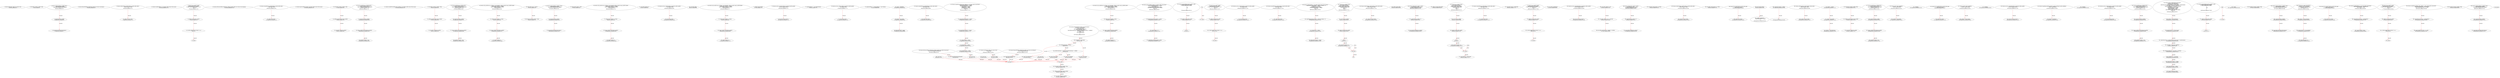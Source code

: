 digraph  {
13 [label="2_ function totalSupply() public view returns (uint);\n13-function_definition-3-3", method="totalSupply()", type_label=function_definition];
21 [label="3_ bool public payedOut_unchk9 = false;\n21-new_variable-4-4", method="", type_label=new_variable];
28 [label="4_ function withdrawLeftOver_unchk9() public {\n        require(payedOut_unchk9);\n        msg.sender.send(address(this).balance);\n    }\n28-function_definition-5-8", method="withdrawLeftOver_unchk9()", type_label=function_definition];
32 [label="5_ require(payedOut_unchk9);\n32-expression_statement-6-6", method="withdrawLeftOver_unchk9()", type_label=expression_statement];
37 [label="6_ msg.sender.send(address(this).balance);\n37-expression_statement-7-7", method="withdrawLeftOver_unchk9()", type_label=expression_statement];
50 [label="8_ function balanceOf(address tokenOwner) public view returns (uint balance);\n50-function_definition-9-9", method="balanceOf(address tokenOwner)", type_label=function_definition];
63 [label="9_ function callnotchecked_unchk25(address payable callee) public {\n    callee.call.value(1 ether);\n  }\n63-function_definition-10-12", method="callnotchecked_unchk25(address payable callee)", type_label=function_definition];
71 [label="10_ callee.call.value(1 ether);\n71-expression_statement-11-11", method="callnotchecked_unchk25(address payable callee)", type_label=expression_statement];
81 [label="12_ function transfer(address to, uint tokens) public returns (bool success);\n81-function_definition-13-13", method="transfer(address to,uint tokens)", type_label=function_definition];
97 [label="13_ function bug_unchk19() public{\naddress payable addr_unchk19;\nif (!addr_unchk19.send (10 ether) || 1==1)\n	{revert();}\n}\n97-function_definition-14-18", method="bug_unchk19()", type_label=function_definition];
101 [label="14_ address payable addr_unchk19;\n101-new_variable-15-15", method="bug_unchk19()", type_label=new_variable];
106 [label="15_ if_!addr_unchk19.send (10 ether) || 1==1\n106-if-16-17", method="bug_unchk19()", type_label=if];
1972 [label="15_ end_if", method="bug_unchk19()", type_label=end_if];
122 [label="18_ function allowance(address tokenOwner, address spender) public view returns (uint remaining);\n122-function_definition-19-19", method="allowance(address tokenOwner,address spender)", type_label=function_definition];
139 [label="19_ function unhandledsend_unchk26(address payable callee) public {\n    callee.send(5 ether);\n  }\n139-function_definition-20-22", method="unhandledsend_unchk26(address payable callee)", type_label=function_definition];
147 [label="20_ callee.send(5 ether);\n147-expression_statement-21-21", method="unhandledsend_unchk26(address payable callee)", type_label=expression_statement];
155 [label="22_ function approve(address spender, uint tokens) public returns (bool success);\n155-function_definition-23-23", method="approve(address spender,uint tokens)", type_label=function_definition];
171 [label="23_ bool public payedOut_unchk20 = false;\n171-new_variable-24-24", method="", type_label=new_variable];
178 [label="24_ address payable public winner_unchk20;\n178-new_variable-25-25", method="", type_label=new_variable];
183 [label="25_ uint public winAmount_unchk20;\n183-new_variable-26-26", method="", type_label=new_variable];
188 [label="26_ function sendToWinner_unchk20() public {\n        require(!payedOut_unchk20);\n        winner_unchk20.send(winAmount_unchk20);\n        payedOut_unchk20 = true;\n    }\n188-function_definition-27-31", method="sendToWinner_unchk20()", type_label=function_definition];
192 [label="27_ require(!payedOut_unchk20);\n192-expression_statement-28-28", method="sendToWinner_unchk20()", type_label=expression_statement];
198 [label="28_ winner_unchk20.send(winAmount_unchk20);\n198-expression_statement-29-29", method="sendToWinner_unchk20()", type_label=expression_statement];
205 [label="29_ payedOut_unchk20 = true;\n205-expression_statement-30-30", method="sendToWinner_unchk20()", type_label=expression_statement];
210 [label="31_ function transferFrom(address from, address to, uint tokens) public returns (bool success);\n210-function_definition-32-32", method="transferFrom(address from,address to,uint tokens)", type_label=function_definition];
230 [label="32_ bool public payedOut_unchk32 = false;\n230-new_variable-33-33", method="", type_label=new_variable];
237 [label="33_ address payable public winner_unchk32;\n237-new_variable-34-34", method="", type_label=new_variable];
242 [label="34_ uint public winAmount_unchk32;\n242-new_variable-35-35", method="", type_label=new_variable];
247 [label="35_ function sendToWinner_unchk32() public {\n        require(!payedOut_unchk32);\n        winner_unchk32.send(winAmount_unchk32);\n        payedOut_unchk32 = true;\n    }\n247-function_definition-36-40", method="sendToWinner_unchk32()", type_label=function_definition];
251 [label="36_ require(!payedOut_unchk32);\n251-expression_statement-37-37", method="sendToWinner_unchk32()", type_label=expression_statement];
257 [label="37_ winner_unchk32.send(winAmount_unchk32);\n257-expression_statement-38-38", method="sendToWinner_unchk32()", type_label=expression_statement];
264 [label="38_ payedOut_unchk32 = true;\n264-expression_statement-39-39", method="sendToWinner_unchk32()", type_label=expression_statement];
303 [label="44_ function cash_unchk34(uint roundIndex, uint subpotIndex, address payable winner_unchk34) public{\n        uint64 subpot_unchk34 = 10 ether;\n        winner_unchk34.send(subpot_unchk34);   \n        subpot_unchk34= 0;\n}\n303-function_definition-45-49", method="cash_unchk34(uint roundIndex,uint subpotIndex,address payable winner_unchk34)", type_label=function_definition];
319 [label="45_ uint64 subpot_unchk34 = 10 ether;\n319-new_variable-46-46", method="cash_unchk34(uint roundIndex,uint subpotIndex,address payable winner_unchk34)", type_label=new_variable];
326 [label="46_ winner_unchk34.send(subpot_unchk34);\n326-expression_statement-47-47", method="cash_unchk34(uint roundIndex,uint subpotIndex,address payable winner_unchk34)", type_label=expression_statement];
333 [label="47_ subpot_unchk34= 0;\n333-expression_statement-48-48", method="cash_unchk34(uint roundIndex,uint subpotIndex,address payable winner_unchk34)", type_label=expression_statement];
337 [label="49_ string public name = \"Acunar\";\n337-new_variable-50-50", method="", type_label=new_variable];
344 [label="50_ bool public payedOut_unchk21 = false;\n344-new_variable-51-51", method="", type_label=new_variable];
351 [label="51_ function withdrawLeftOver_unchk21() public {\n        require(payedOut_unchk21);\n        msg.sender.send(address(this).balance);\n    }\n351-function_definition-52-55", method="withdrawLeftOver_unchk21()", type_label=function_definition];
355 [label="52_ require(payedOut_unchk21);\n355-expression_statement-53-53", method="withdrawLeftOver_unchk21()", type_label=expression_statement];
360 [label="53_ msg.sender.send(address(this).balance);\n360-expression_statement-54-54", method="withdrawLeftOver_unchk21()", type_label=expression_statement];
373 [label="55_ string public symbol = \"ACN\";\n373-new_variable-56-56", method="", type_label=new_variable];
380 [label="56_ function cash_unchk10(uint roundIndex, uint subpotIndex,address payable winner_unchk10) public{\n        uint64 subpot_unchk10 = 10 ether;\n        winner_unchk10.send(subpot_unchk10);   \n        subpot_unchk10= 0;\n}\n380-function_definition-57-61", method="cash_unchk10(uint roundIndex,uint subpotIndex,address payable winner_unchk10)", type_label=function_definition];
396 [label="57_ uint64 subpot_unchk10 = 10 ether;\n396-new_variable-58-58", method="cash_unchk10(uint roundIndex,uint subpotIndex,address payable winner_unchk10)", type_label=new_variable];
403 [label="58_ winner_unchk10.send(subpot_unchk10);\n403-expression_statement-59-59", method="cash_unchk10(uint roundIndex,uint subpotIndex,address payable winner_unchk10)", type_label=expression_statement];
410 [label="59_ subpot_unchk10= 0;\n410-expression_statement-60-60", method="cash_unchk10(uint roundIndex,uint subpotIndex,address payable winner_unchk10)", type_label=expression_statement];
414 [label="61_ uint public decimals = 0;\n414-new_variable-62-62", method="", type_label=new_variable];
420 [label="62_ function my_func_unchk47(address payable dst) public payable{\n        dst.send(msg.value);\n    }\n420-function_definition-63-65", method="my_func_unchk47(address payable dst)", type_label=function_definition];
429 [label="63_ dst.send(msg.value);\n429-expression_statement-64-64", method="my_func_unchk47(address payable dst)", type_label=expression_statement];
438 [label="65_ uint public supply;\n438-new_variable-66-66", method="", type_label=new_variable];
443 [label="66_ function cash_unchk22(uint roundIndex, uint subpotIndex, address payable winner_unchk22)public{\n        uint64 subpot_unchk22 = 10 ether;\n        winner_unchk22.send(subpot_unchk22);   \n        subpot_unchk22= 0;\n}\n443-function_definition-67-71", method="cash_unchk22(uint roundIndex,uint subpotIndex,address payable winner_unchk22)", type_label=function_definition];
459 [label="67_ uint64 subpot_unchk22 = 10 ether;\n459-new_variable-68-68", method="cash_unchk22(uint roundIndex,uint subpotIndex,address payable winner_unchk22)", type_label=new_variable];
466 [label="68_ winner_unchk22.send(subpot_unchk22);\n466-expression_statement-69-69", method="cash_unchk22(uint roundIndex,uint subpotIndex,address payable winner_unchk22)", type_label=expression_statement];
473 [label="69_ subpot_unchk22= 0;\n473-expression_statement-70-70", method="cash_unchk22(uint roundIndex,uint subpotIndex,address payable winner_unchk22)", type_label=expression_statement];
477 [label="71_ address public founder;\n477-new_variable-72-72", method="", type_label=new_variable];
482 [label="72_ function my_func_uncheck12(address payable dst) public payable{\n        dst.call.value(msg.value)(\"\");\n    }\n482-function_definition-73-75", method="my_func_uncheck12(address payable dst)", type_label=function_definition];
491 [label="73_ dst.call.value(msg.value)(\"\");\n491-expression_statement-74-74", method="my_func_uncheck12(address payable dst)", type_label=expression_statement];
506 [label="75_ mapping(address => uint) public balances;\n506-new_variable-76-76", method="", type_label=new_variable];
513 [label="76_ function my_func_unchk11(address payable dst) public payable{\n        dst.send(msg.value);\n    }\n513-function_definition-77-79", method="my_func_unchk11(address payable dst)", type_label=function_definition];
522 [label="77_ dst.send(msg.value);\n522-expression_statement-78-78", method="my_func_unchk11(address payable dst)", type_label=expression_statement];
531 [label="79_ mapping(address => mapping(address => uint)) allowed;\n531-new_variable-80-80", method="", type_label=new_variable];
569 [label="83_ supply = 200000000;\n569-expression_statement-84-84", method="", type_label=expression_statement];
573 [label="84_ founder = msg.sender;\n573-expression_statement-85-85", method="", type_label=expression_statement];
579 [label="85_ balances[founder] = supply;\n579-expression_statement-86-86", method="", type_label=expression_statement];
585 [label="87_ function unhandledsend_unchk38(address payable callee) public {\n    callee.send(5 ether);\n  }\n585-function_definition-88-90", method="unhandledsend_unchk38(address payable callee)", type_label=function_definition];
593 [label="88_ callee.send(5 ether);\n593-expression_statement-89-89", method="unhandledsend_unchk38(address payable callee)", type_label=expression_statement];
601 [label="90_ function allowance(address tokenOwner, address spender) view public returns(uint){\n        return allowed[tokenOwner][spender];\n    }\n601-function_definition-91-93", method="allowance(address tokenOwner,address spender)", type_label=function_definition];
618 [label="91_ return allowed[tokenOwner][spender];\n618-return-92-92", method="allowance(address tokenOwner,address spender)", type_label=return];
624 [label="93_ function cash_unchk46(uint roundIndex, uint subpotIndex, address payable winner_unchk46) public{\n        uint64 subpot_unchk46 = 3 ether;\n        winner_unchk46.send(subpot_unchk46);   \n        subpot_unchk46= 0;\n}\n624-function_definition-94-98", method="cash_unchk46(uint roundIndex,uint subpotIndex,address payable winner_unchk46)", type_label=function_definition];
640 [label="94_ uint64 subpot_unchk46 = 3 ether;\n640-new_variable-95-95", method="cash_unchk46(uint roundIndex,uint subpotIndex,address payable winner_unchk46)", type_label=new_variable];
647 [label="95_ winner_unchk46.send(subpot_unchk46);\n647-expression_statement-96-96", method="cash_unchk46(uint roundIndex,uint subpotIndex,address payable winner_unchk46)", type_label=expression_statement];
654 [label="96_ subpot_unchk46= 0;\n654-expression_statement-97-97", method="cash_unchk46(uint roundIndex,uint subpotIndex,address payable winner_unchk46)", type_label=expression_statement];
658 [label="98_ function approve(address spender, uint tokens) public returns(bool){\n        require(balances[msg.sender] >= tokens);\n        require(tokens > 0);\n        allowed[msg.sender][spender] = tokens;\n        emit Approval(msg.sender, spender, tokens);\n        return true;\n    }\n658-function_definition-99-105", method="approve(address spender,uint tokens)", type_label=function_definition];
674 [label="99_ require(balances[msg.sender] >= tokens);\n674-expression_statement-100-100", method="approve(address spender,uint tokens)", type_label=expression_statement];
685 [label="100_ require(tokens > 0);\n685-expression_statement-101-101", method="approve(address spender,uint tokens)", type_label=expression_statement];
692 [label="101_ allowed[msg.sender][spender] = tokens;\n692-expression_statement-102-102", method="approve(address spender,uint tokens)", type_label=expression_statement];
712 [label="103_ return true;\n712-return-104-104", method="approve(address spender,uint tokens)", type_label=return];
715 [label="105_ function UncheckedExternalCall_unchk4 () public\n{  address payable addr_unchk4;\n   if (! addr_unchk4.send (42 ether))  \n      { \n      }\n	else\n      { \n      }\n}\n715-function_definition-106-114", method="UncheckedExternalCall_unchk4()", type_label=function_definition];
719 [label="106_ address payable addr_unchk4;\n719-new_variable-107-107", method="UncheckedExternalCall_unchk4()", type_label=new_variable];
724 [label="107_ if\n724-if-108-113", method="UncheckedExternalCall_unchk4()", type_label=if];
2590 [label="107_ end_if", method="UncheckedExternalCall_unchk4()", type_label=end_if];
735 [label="114_ function transferFrom(address from, address to, uint tokens) public returns(bool){\n        require(allowed[from][to] >= tokens);\n        require(balances[from] >= tokens);\n        balances[from] -= tokens;\n        balances[to] += tokens;\n        allowed[from][to] -= tokens;\n        return true;\n    }\n735-function_definition-115-122", method="transferFrom(address from,address to,uint tokens)", type_label=function_definition];
755 [label="115_ require(allowed[from][to] >= tokens);\n755-expression_statement-116-116", method="transferFrom(address from,address to,uint tokens)", type_label=expression_statement];
766 [label="116_ require(balances[from] >= tokens);\n766-expression_statement-117-117", method="transferFrom(address from,address to,uint tokens)", type_label=expression_statement];
775 [label="117_ balances[from] -= tokens;\n775-expression_statement-118-118", method="transferFrom(address from,address to,uint tokens)", type_label=expression_statement];
781 [label="118_ balances[to] += tokens;\n781-expression_statement-119-119", method="transferFrom(address from,address to,uint tokens)", type_label=expression_statement];
787 [label="119_ allowed[from][to] -= tokens;\n787-expression_statement-120-120", method="transferFrom(address from,address to,uint tokens)", type_label=expression_statement];
795 [label="120_ return true;\n795-return-121-121", method="transferFrom(address from,address to,uint tokens)", type_label=return];
798 [label="122_ function bug_unchk7() public{\naddress payable addr_unchk7;\nif (!addr_unchk7.send (10 ether) || 1==1)\n	{revert();}\n}\n798-function_definition-123-127", method="bug_unchk7()", type_label=function_definition];
802 [label="123_ address payable addr_unchk7;\n802-new_variable-124-124", method="bug_unchk7()", type_label=new_variable];
807 [label="124_ if_!addr_unchk7.send (10 ether) || 1==1\n807-if-125-126", method="bug_unchk7()", type_label=if];
2673 [label="124_ end_if", method="bug_unchk7()", type_label=end_if];
823 [label="127_ function totalSupply() public view returns (uint){\n        return supply;\n    }\n823-function_definition-128-130", method="totalSupply()", type_label=function_definition];
832 [label="128_ return supply;\n832-return-129-129", method="totalSupply()", type_label=return];
834 [label="130_ function my_func_unchk23(address payable dst) public payable{\n        dst.send(msg.value);\n    }\n834-function_definition-131-133", method="my_func_unchk23(address payable dst)", type_label=function_definition];
843 [label="131_ dst.send(msg.value);\n843-expression_statement-132-132", method="my_func_unchk23(address payable dst)", type_label=expression_statement];
852 [label="133_ function balanceOf(address tokenOwner) public view returns (uint balance){\n         return balances[tokenOwner];\n     }\n852-function_definition-134-136", method="balanceOf(address tokenOwner)", type_label=function_definition];
866 [label="134_ return balances[tokenOwner];\n866-return-135-135", method="balanceOf(address tokenOwner)", type_label=return];
870 [label="136_ function unhandledsend_unchk14(address payable callee) public {\n    callee.send(5 ether);\n  }\n870-function_definition-137-139", method="unhandledsend_unchk14(address payable callee)", type_label=function_definition];
878 [label="137_ callee.send(5 ether);\n878-expression_statement-138-138", method="unhandledsend_unchk14(address payable callee)", type_label=expression_statement];
886 [label="139_ function transfer(address to, uint tokens) public returns (bool success){\n         require(balances[msg.sender] >= tokens && tokens > 0);\n         balances[to] += tokens;\n         balances[msg.sender] -= tokens;\n         emit Transfer(msg.sender, to, tokens);\n         return true;\n     }\n886-function_definition-140-146", method="transfer(address to,uint tokens)", type_label=function_definition];
903 [label="140_ require(balances[msg.sender] >= tokens && tokens > 0);\n903-expression_statement-141-141", method="transfer(address to,uint tokens)", type_label=expression_statement];
918 [label="141_ balances[to] += tokens;\n918-expression_statement-142-142", method="transfer(address to,uint tokens)", type_label=expression_statement];
924 [label="142_ balances[msg.sender] -= tokens;\n924-expression_statement-143-143", method="transfer(address to,uint tokens)", type_label=expression_statement];
942 [label="144_ return true;\n942-return-145-145", method="transfer(address to,uint tokens)", type_label=return];
945 [label="146_ function bug_unchk30() public{\nuint receivers_unchk30;\naddress payable addr_unchk30;\nif (!addr_unchk30.send(42 ether))\n	{receivers_unchk30 +=1;}\nelse\n	{revert();}\n}\n945-function_definition-147-154", method="bug_unchk30()", type_label=function_definition];
949 [label="147_ uint receivers_unchk30;\n949-new_variable-148-148", method="bug_unchk30()", type_label=new_variable];
954 [label="148_ address payable addr_unchk30;\n954-new_variable-149-149", method="bug_unchk30()", type_label=new_variable];
959 [label="149_ if\n959-if-150-153", method="bug_unchk30()", type_label=if];
2825 [label="149_ end_if", method="bug_unchk30()", type_label=end_if];
969 [label="150_ receivers_unchk30 +=1;\n969-expression_statement-151-151", method="bug_unchk30()", type_label=expression_statement];
982 [label="156_ function callnotchecked_unchk1(address payable callee) public {\n    callee.call.value(2 ether);\n  }\n982-function_definition-157-159", method="callnotchecked_unchk1(address payable callee)", type_label=function_definition];
990 [label="157_ callee.call.value(2 ether);\n990-expression_statement-158-158", method="callnotchecked_unchk1(address payable callee)", type_label=expression_statement];
1000 [label="159_ address public admin;\n1000-new_variable-160-160", method="", type_label=new_variable];
1005 [label="160_ function withdrawBal_unchk41 () public{\n	uint64 Balances_unchk41 = 0;\n	msg.sender.send(Balances_unchk41);}\n1005-function_definition-161-163", method="withdrawBal_unchk41()", type_label=function_definition];
1009 [label="161_ uint64 Balances_unchk41 = 0;\n1009-new_variable-162-162", method="withdrawBal_unchk41()", type_label=new_variable];
1015 [label="162_ msg.sender.send(Balances_unchk41);\n1015-expression_statement-163-163", method="withdrawBal_unchk41()", type_label=expression_statement];
1024 [label="163_ address payable public deposit;\n1024-new_variable-164-164", method="", type_label=new_variable];
1029 [label="164_ function bug_unchk42() public{\nuint receivers_unchk42;\naddress payable addr_unchk42;\nif (!addr_unchk42.send(42 ether))\n	{receivers_unchk42 +=1;}\nelse\n	{revert();}\n}\n1029-function_definition-165-172", method="bug_unchk42()", type_label=function_definition];
1033 [label="165_ uint receivers_unchk42;\n1033-new_variable-166-166", method="bug_unchk42()", type_label=new_variable];
1038 [label="166_ address payable addr_unchk42;\n1038-new_variable-167-167", method="bug_unchk42()", type_label=new_variable];
1043 [label="167_ if\n1043-if-168-171", method="bug_unchk42()", type_label=if];
2909 [label="167_ end_if", method="bug_unchk42()", type_label=end_if];
1053 [label="168_ receivers_unchk42 +=1;\n1053-expression_statement-169-169", method="bug_unchk42()", type_label=expression_statement];
1060 [label="172_ uint tokenPrice = 0.0001 ether;\n1060-new_variable-173-173", method="", type_label=new_variable];
1066 [label="173_ function unhandledsend_unchk2(address payable callee) public {\n    callee.send(5 ether);\n  }\n1066-function_definition-174-176", method="unhandledsend_unchk2(address payable callee)", type_label=function_definition];
1074 [label="174_ callee.send(5 ether);\n1074-expression_statement-175-175", method="unhandledsend_unchk2(address payable callee)", type_label=expression_statement];
1082 [label="176_ uint public hardCap =21000 ether;\n1082-new_variable-177-177", method="", type_label=new_variable];
1089 [label="177_ function bug_unchk43() public{\naddress payable addr_unchk43;\nif (!addr_unchk43.send (10 ether) || 1==1)\n	{revert();}\n}\n1089-function_definition-178-182", method="bug_unchk43()", type_label=function_definition];
1093 [label="178_ address payable addr_unchk43;\n1093-new_variable-179-179", method="bug_unchk43()", type_label=new_variable];
1098 [label="179_ if_!addr_unchk43.send (10 ether) || 1==1\n1098-if-180-181", method="bug_unchk43()", type_label=if];
2964 [label="179_ end_if", method="bug_unchk43()", type_label=end_if];
1114 [label="182_ uint public raisedAmount;\n1114-new_variable-183-183", method="", type_label=new_variable];
1119 [label="183_ function my_func_uncheck48(address payable dst) public payable{\n        dst.call.value(msg.value)(\"\");\n    }\n1119-function_definition-184-186", method="my_func_uncheck48(address payable dst)", type_label=function_definition];
1128 [label="184_ dst.call.value(msg.value)(\"\");\n1128-expression_statement-185-185", method="my_func_uncheck48(address payable dst)", type_label=expression_statement];
1143 [label="186_ uint public saleStart = now;\n1143-new_variable-187-187", method="", type_label=new_variable];
1149 [label="187_ uint public saleEnd = now + 14515200;\n1149-new_variable-188-188", method="", type_label=new_variable];
1157 [label="188_ uint public coinTradeStart = saleEnd + 15120000;\n1157-new_variable-189-189", method="", type_label=new_variable];
1165 [label="189_ function withdrawBal_unchk17 () public{\n	uint64 Balances_unchk17 = 0;\n	msg.sender.send(Balances_unchk17);}\n1165-function_definition-190-192", method="withdrawBal_unchk17()", type_label=function_definition];
1169 [label="190_ uint64 Balances_unchk17 = 0;\n1169-new_variable-191-191", method="withdrawBal_unchk17()", type_label=new_variable];
1175 [label="191_ msg.sender.send(Balances_unchk17);\n1175-expression_statement-192-192", method="withdrawBal_unchk17()", type_label=expression_statement];
1184 [label="192_ uint public maxInvestment = 30 ether;\n1184-new_variable-193-193", method="", type_label=new_variable];
1191 [label="193_ function callnotchecked_unchk37(address payable callee) public {\n    callee.call.value(1 ether);\n  }\n1191-function_definition-194-196", method="callnotchecked_unchk37(address payable callee)", type_label=function_definition];
1199 [label="194_ callee.call.value(1 ether);\n1199-expression_statement-195-195", method="callnotchecked_unchk37(address payable callee)", type_label=expression_statement];
1209 [label="196_ uint public minInvestment = 0.1 ether;\n1209-new_variable-197-197", method="", type_label=new_variable];
1222 [label="198_ function bug_unchk3(address payable addr) public\n      {addr.send (42 ether); }\n1222-function_definition-199-200", method="bug_unchk3(address payable addr)", type_label=function_definition];
1230 [label="199_ addr.send (42 ether);\n1230-expression_statement-200-200", method="bug_unchk3(address payable addr)", type_label=expression_statement];
1238 [label="200_ State public ieoState;\n1238-new_variable-201-201", method="", type_label=new_variable];
1244 [label="201_ modifier onlyAdmin(){\n        require(msg.sender == admin);\n        _;\n    }\n1244-expression_statement-202-205", method="", type_label=expression_statement];
1247 [label="202_ require(msg.sender == admin);\n1247-expression_statement-203-203", method="", type_label=expression_statement];
1256 [label="203_ _;\n1256-expression_statement-204-204", method="", type_label=expression_statement];
1258 [label="205_ function callnotchecked_unchk13(address callee) public {\n    callee.call.value(1 ether);\n  }\n1258-function_definition-206-208", method="callnotchecked_unchk13(address callee)", type_label=function_definition];
1266 [label="206_ callee.call.value(1 ether);\n1266-expression_statement-207-207", method="callnotchecked_unchk13(address callee)", type_label=expression_statement];
1296 [label="210_ deposit = _deposit;\n1296-expression_statement-211-211", method="", type_label=expression_statement];
1300 [label="211_ admin = msg.sender;\n1300-expression_statement-212-212", method="", type_label=expression_statement];
1306 [label="212_ ieoState = State.beforeStart;\n1306-expression_statement-213-213", method="", type_label=expression_statement];
1312 [label="214_ bool public payedOut_unchk8 = false;\n1312-new_variable-215-215", method="", type_label=new_variable];
1319 [label="215_ address payable public winner_unchk8;\n1319-new_variable-216-216", method="", type_label=new_variable];
1324 [label="216_ uint public winAmount_unchk8;\n1324-new_variable-217-217", method="", type_label=new_variable];
1329 [label="217_ function sendToWinner_unchk8() public {\n        require(!payedOut_unchk8);\n        winner_unchk8.send(winAmount_unchk8);\n        payedOut_unchk8 = true;\n    }\n1329-function_definition-218-222", method="sendToWinner_unchk8()", type_label=function_definition];
1333 [label="218_ require(!payedOut_unchk8);\n1333-expression_statement-219-219", method="sendToWinner_unchk8()", type_label=expression_statement];
1339 [label="219_ winner_unchk8.send(winAmount_unchk8);\n1339-expression_statement-220-220", method="sendToWinner_unchk8()", type_label=expression_statement];
1346 [label="220_ payedOut_unchk8 = true;\n1346-expression_statement-221-221", method="sendToWinner_unchk8()", type_label=expression_statement];
1351 [label="222_ function halt() public onlyAdmin{\n        ieoState = State.halted;\n    }\n1351-function_definition-223-225", method="halt()", type_label=function_definition];
1354 [label="222_ onlyAdmin\n1354-expression_statement-223-223", method="halt()", type_label=expression_statement];
1357 [label="223_ ieoState = State.halted;\n1357-expression_statement-224-224", method="halt()", type_label=expression_statement];
1363 [label="225_ function bug_unchk39(address payable addr) public\n      {addr.send (4 ether); }\n1363-function_definition-226-227", method="bug_unchk39(address payable addr)", type_label=function_definition];
1371 [label="226_ addr.send (4 ether);\n1371-expression_statement-227-227", method="bug_unchk39(address payable addr)", type_label=expression_statement];
1379 [label="227_ function unhalt() public onlyAdmin{\n        ieoState = State.running;\n    }\n1379-function_definition-228-230", method="unhalt()", type_label=function_definition];
1382 [label="227_ onlyAdmin\n1382-expression_statement-228-228", method="unhalt()", type_label=expression_statement];
1385 [label="228_ ieoState = State.running;\n1385-expression_statement-229-229", method="unhalt()", type_label=expression_statement];
1391 [label="230_ function my_func_uncheck36(address payable dst) public payable{\n        dst.call.value(msg.value)(\"\");\n    }\n1391-function_definition-231-233", method="my_func_uncheck36(address payable dst)", type_label=function_definition];
1400 [label="231_ dst.call.value(msg.value)(\"\");\n1400-expression_statement-232-232", method="my_func_uncheck36(address payable dst)", type_label=expression_statement];
1415 [label="233_ function changeDepositAddress(address payable newDeposit) public onlyAdmin{\n        deposit = newDeposit;\n    }\n1415-function_definition-234-236", method="changeDepositAddress(address payable newDeposit)", type_label=function_definition];
1422 [label="233_ onlyAdmin\n1422-expression_statement-234-234", method="changeDepositAddress(address payable newDeposit)", type_label=expression_statement];
1425 [label="234_ deposit = newDeposit;\n1425-expression_statement-235-235", method="changeDepositAddress(address payable newDeposit)", type_label=expression_statement];
1429 [label="236_ function my_func_unchk35(address payable dst) public payable{\n        dst.send(msg.value);\n    }\n1429-function_definition-237-239", method="my_func_unchk35(address payable dst)", type_label=function_definition];
1438 [label="237_ dst.send(msg.value);\n1438-expression_statement-238-238", method="my_func_unchk35(address payable dst)", type_label=expression_statement];
1447 [label="239_ function getCurrentState() public view returns(State){\n        if(ieoState == State.halted){\n            return State.halted;\n        }else if(block.timestamp < saleStart){\n            return State.beforeStart;\n        }else if(block.timestamp >= saleStart && block.timestamp <= saleEnd){\n            return State.running;\n        }else{\n            return State.afterEnd;\n        }\n    }\n1447-function_definition-240-250", method="getCurrentState()", type_label=function_definition];
1457 [label="240_ if_ieoState == State.halted\n1457-if-241-249", method="getCurrentState()", type_label=if];
3323 [label="240_ end_if", method="getCurrentState()", type_label=end_if];
1464 [label="241_ return State.halted;\n1464-return-242-242", method="getCurrentState()", type_label=return];
1468 [label="242_ if_block.timestamp < saleStart\n1468-if-243-249", method="getCurrentState()", type_label=if];
1475 [label="243_ return State.beforeStart;\n1475-return-244-244", method="getCurrentState()", type_label=return];
1479 [label="244_ if_block.timestamp >= saleStart && block.timestamp <= saleEnd\n1479-if-245-249", method="getCurrentState()", type_label=if];
1492 [label="245_ return State.running;\n1492-return-246-246", method="getCurrentState()", type_label=return];
1497 [label="247_ return State.afterEnd;\n1497-return-248-248", method="getCurrentState()", type_label=return];
1501 [label="250_ bool public payedOut_unchk44 = false;\n1501-new_variable-251-251", method="", type_label=new_variable];
1508 [label="251_ address payable public winner_unchk44;\n1508-new_variable-252-252", method="", type_label=new_variable];
1513 [label="252_ uint public winAmount_unchk44;\n1513-new_variable-253-253", method="", type_label=new_variable];
1518 [label="253_ function sendToWinner_unchk44() public {\n        require(!payedOut_unchk44);\n        winner_unchk44.send(winAmount_unchk44);\n        payedOut_unchk44 = true;\n    }\n1518-function_definition-254-258", method="sendToWinner_unchk44()", type_label=function_definition];
1522 [label="254_ require(!payedOut_unchk44);\n1522-expression_statement-255-255", method="sendToWinner_unchk44()", type_label=expression_statement];
1528 [label="255_ winner_unchk44.send(winAmount_unchk44);\n1528-expression_statement-256-256", method="sendToWinner_unchk44()", type_label=expression_statement];
1535 [label="256_ payedOut_unchk44 = true;\n1535-expression_statement-257-257", method="sendToWinner_unchk44()", type_label=expression_statement];
1540 [label="258_ function invest() payable public returns(bool){\n        ieoState = getCurrentState();\n        require(ieoState == State.running);\n        require(msg.value >= minInvestment && msg.value <= maxInvestment);\n        uint tokens = msg.value / tokenPrice;\n        require(raisedAmount + msg.value <= hardCap);\n        raisedAmount += msg.value;\n        balances[msg.sender] += tokens;\n        balances[founder] -= tokens;\n        deposit.transfer(msg.value); \n        emit Invest(msg.sender, msg.value, tokens);\n        return true;\n    }\n1540-function_definition-259-271", method="invest()", type_label=function_definition];
1549 [label="259_ ieoState = getCurrentState();\n1549-expression_statement-260-260", method="invest()", type_label=expression_statement];
1554 [label="260_ require(ieoState == State.running);\n1554-expression_statement-261-261", method="invest()", type_label=expression_statement];
1563 [label="261_ require(msg.value >= minInvestment && msg.value <= maxInvestment);\n1563-expression_statement-262-262", method="invest()", type_label=expression_statement];
1578 [label="262_ uint tokens = msg.value / tokenPrice;\n1578-new_variable-263-263", method="invest()", type_label=new_variable];
1588 [label="263_ require(raisedAmount + msg.value <= hardCap);\n1588-expression_statement-264-264", method="invest()", type_label=expression_statement];
1599 [label="264_ raisedAmount += msg.value;\n1599-expression_statement-265-265", method="invest()", type_label=expression_statement];
1605 [label="265_ balances[msg.sender] += tokens;\n1605-expression_statement-266-266", method="invest()", type_label=expression_statement];
1613 [label="266_ balances[founder] -= tokens;\n1613-expression_statement-267-267", method="invest()", type_label=expression_statement];
1619 [label="267_ deposit.transfer(msg.value);\n1619-expression_statement-268-268", method="invest()", type_label=expression_statement];
1640 [label="269_ return true;\n1640-return-270-270", method="invest()", type_label=return];
1643 [label="271_ function UncheckedExternalCall_unchk40 () public\n{  address payable addr_unchk40;\n   if (! addr_unchk40.send (2 ether))  \n      { \n      }\n	else\n      { \n      }\n}\n1643-function_definition-272-280", method="UncheckedExternalCall_unchk40()", type_label=function_definition];
1647 [label="272_ address payable addr_unchk40;\n1647-new_variable-273-273", method="UncheckedExternalCall_unchk40()", type_label=new_variable];
1652 [label="273_ if\n1652-if-274-279", method="UncheckedExternalCall_unchk40()", type_label=if];
3518 [label="273_ end_if", method="UncheckedExternalCall_unchk40()", type_label=end_if];
1667 [label="281_ invest();\n1667-expression_statement-282-282", method="", type_label=expression_statement];
1670 [label="283_ bool public payedOut_unchk33 = false;\n1670-new_variable-284-284", method="", type_label=new_variable];
1677 [label="284_ function withdrawLeftOver_unchk33() public {\n        require(payedOut_unchk33);\n        msg.sender.send(address(this).balance);\n    }\n1677-function_definition-285-288", method="withdrawLeftOver_unchk33()", type_label=function_definition];
1681 [label="285_ require(payedOut_unchk33);\n1681-expression_statement-286-286", method="withdrawLeftOver_unchk33()", type_label=expression_statement];
1686 [label="286_ msg.sender.send(address(this).balance);\n1686-expression_statement-287-287", method="withdrawLeftOver_unchk33()", type_label=expression_statement];
1699 [label="288_ function burn() public returns(bool){\n        ieoState = getCurrentState();\n        require(ieoState == State.afterEnd);\n        balances[founder] = 0;\n    }\n1699-function_definition-289-293", method="burn()", type_label=function_definition];
1707 [label="289_ ieoState = getCurrentState();\n1707-expression_statement-290-290", method="burn()", type_label=expression_statement];
1712 [label="290_ require(ieoState == State.afterEnd);\n1712-expression_statement-291-291", method="burn()", type_label=expression_statement];
1721 [label="291_ balances[founder] = 0;\n1721-expression_statement-292-292", method="burn()", type_label=expression_statement];
1727 [label="293_ function bug_unchk27(address payable addr) public\n      {addr.send (42 ether); }\n1727-function_definition-294-295", method="bug_unchk27(address payable addr)", type_label=function_definition];
1735 [label="294_ addr.send (42 ether);\n1735-expression_statement-295-295", method="bug_unchk27(address payable addr)", type_label=expression_statement];
1743 [label="295_ function transfer(address to, uint value) public returns(bool){\n        require(block.timestamp > coinTradeStart);\n        super.transfer(to, value);\n    }\n1743-function_definition-296-299", method="transfer(address to,uint value)", type_label=function_definition];
1759 [label="296_ require(block.timestamp > coinTradeStart);\n1759-expression_statement-297-297", method="transfer(address to,uint value)", type_label=expression_statement];
1768 [label="297_ super.transfer(to, value);\n1768-expression_statement-298-298", method="transfer(address to,uint value)", type_label=expression_statement];
1777 [label="299_ function bug_unchk31() public{\naddress payable addr_unchk31;\nif (!addr_unchk31.send (10 ether) || 1==1)\n	{revert();}\n}\n1777-function_definition-300-304", method="bug_unchk31()", type_label=function_definition];
1781 [label="300_ address payable addr_unchk31;\n1781-new_variable-301-301", method="bug_unchk31()", type_label=new_variable];
1786 [label="301_ if_!addr_unchk31.send (10 ether) || 1==1\n1786-if-302-303", method="bug_unchk31()", type_label=if];
3652 [label="301_ end_if", method="bug_unchk31()", type_label=end_if];
1802 [label="304_ function transferFrom(address _from, address _to, uint _value) public returns(bool){\n        require(block.timestamp > coinTradeStart);\n        super.transferFrom(_from, _to, _value);\n    }\n1802-function_definition-305-308", method="transferFrom(address _from,address _to,uint _value)", type_label=function_definition];
1822 [label="305_ require(block.timestamp > coinTradeStart);\n1822-expression_statement-306-306", method="transferFrom(address _from,address _to,uint _value)", type_label=expression_statement];
1831 [label="306_ super.transferFrom(_from, _to, _value);\n1831-expression_statement-307-307", method="transferFrom(address _from,address _to,uint _value)", type_label=expression_statement];
1842 [label="308_ bool public payedOut_unchk45 = false;\n1842-new_variable-309-309", method="", type_label=new_variable];
1849 [label="309_ function withdrawLeftOver_unchk45() public {\n        require(payedOut_unchk45);\n        msg.sender.send(address(this).balance);\n    }\n1849-function_definition-310-313", method="withdrawLeftOver_unchk45()", type_label=function_definition];
1853 [label="310_ require(payedOut_unchk45);\n1853-expression_statement-311-311", method="withdrawLeftOver_unchk45()", type_label=expression_statement];
1858 [label="311_ msg.sender.send(address(this).balance);\n1858-expression_statement-312-312", method="withdrawLeftOver_unchk45()", type_label=expression_statement];
1 [label="0_ start_node", method="", type_label=start];
2 [label="0_ exit_node", method="", type_label=exit];
734;
976;
974;
1058;
1662;
28 -> 32  [color=red, controlflow_type=next_line, edge_type=CFG_edge, key=0, label=next_line];
32 -> 37  [color=red, controlflow_type=next_line, edge_type=CFG_edge, key=0, label=next_line];
63 -> 71  [color=red, controlflow_type=next_line, edge_type=CFG_edge, key=0, label=next_line];
97 -> 101  [color=red, controlflow_type=next_line, edge_type=CFG_edge, key=0, label=next_line];
101 -> 106  [color=red, controlflow_type=next_line, edge_type=CFG_edge, key=0, label=next_line];
106 -> 1972  [color=red, controlflow_type=neg_next, edge_type=CFG_edge, key=0, label=neg_next];
139 -> 147  [color=red, controlflow_type=next_line, edge_type=CFG_edge, key=0, label=next_line];
171 -> 178  [color=red, controlflow_type=next_line, edge_type=CFG_edge, key=0, label=next_line];
178 -> 183  [color=red, controlflow_type=next_line, edge_type=CFG_edge, key=0, label=next_line];
188 -> 192  [color=red, controlflow_type=next_line, edge_type=CFG_edge, key=0, label=next_line];
192 -> 198  [color=red, controlflow_type=next_line, edge_type=CFG_edge, key=0, label=next_line];
198 -> 205  [color=red, controlflow_type=next_line, edge_type=CFG_edge, key=0, label=next_line];
230 -> 237  [color=red, controlflow_type=next_line, edge_type=CFG_edge, key=0, label=next_line];
237 -> 242  [color=red, controlflow_type=next_line, edge_type=CFG_edge, key=0, label=next_line];
247 -> 251  [color=red, controlflow_type=next_line, edge_type=CFG_edge, key=0, label=next_line];
251 -> 257  [color=red, controlflow_type=next_line, edge_type=CFG_edge, key=0, label=next_line];
257 -> 264  [color=red, controlflow_type=next_line, edge_type=CFG_edge, key=0, label=next_line];
303 -> 319  [color=red, controlflow_type=next_line, edge_type=CFG_edge, key=0, label=next_line];
319 -> 326  [color=red, controlflow_type=next_line, edge_type=CFG_edge, key=0, label=next_line];
326 -> 333  [color=red, controlflow_type=next_line, edge_type=CFG_edge, key=0, label=next_line];
337 -> 344  [color=red, controlflow_type=next_line, edge_type=CFG_edge, key=0, label=next_line];
351 -> 355  [color=red, controlflow_type=next_line, edge_type=CFG_edge, key=0, label=next_line];
355 -> 360  [color=red, controlflow_type=next_line, edge_type=CFG_edge, key=0, label=next_line];
380 -> 396  [color=red, controlflow_type=next_line, edge_type=CFG_edge, key=0, label=next_line];
396 -> 403  [color=red, controlflow_type=next_line, edge_type=CFG_edge, key=0, label=next_line];
403 -> 410  [color=red, controlflow_type=next_line, edge_type=CFG_edge, key=0, label=next_line];
420 -> 429  [color=red, controlflow_type=next_line, edge_type=CFG_edge, key=0, label=next_line];
443 -> 459  [color=red, controlflow_type=next_line, edge_type=CFG_edge, key=0, label=next_line];
459 -> 466  [color=red, controlflow_type=next_line, edge_type=CFG_edge, key=0, label=next_line];
466 -> 473  [color=red, controlflow_type=next_line, edge_type=CFG_edge, key=0, label=next_line];
482 -> 491  [color=red, controlflow_type=next_line, edge_type=CFG_edge, key=0, label=next_line];
513 -> 522  [color=red, controlflow_type=next_line, edge_type=CFG_edge, key=0, label=next_line];
569 -> 573  [color=red, controlflow_type=next_line, edge_type=CFG_edge, key=0, label=next_line];
573 -> 579  [color=red, controlflow_type=next_line, edge_type=CFG_edge, key=0, label=next_line];
585 -> 593  [color=red, controlflow_type=next_line, edge_type=CFG_edge, key=0, label=next_line];
601 -> 618  [color=red, controlflow_type=next_line, edge_type=CFG_edge, key=0, label=next_line];
618 -> 2  [color=red, controlflow_type=return_exit, edge_type=CFG_edge, key=0, label=return_exit];
624 -> 640  [color=red, controlflow_type=next_line, edge_type=CFG_edge, key=0, label=next_line];
640 -> 647  [color=red, controlflow_type=next_line, edge_type=CFG_edge, key=0, label=next_line];
647 -> 654  [color=red, controlflow_type=next_line, edge_type=CFG_edge, key=0, label=next_line];
658 -> 674  [color=red, controlflow_type=next_line, edge_type=CFG_edge, key=0, label=next_line];
674 -> 685  [color=red, controlflow_type=next_line, edge_type=CFG_edge, key=0, label=next_line];
685 -> 692  [color=red, controlflow_type=next_line, edge_type=CFG_edge, key=0, label=next_line];
712 -> 2  [color=red, controlflow_type=return_exit, edge_type=CFG_edge, key=0, label=return_exit];
715 -> 719  [color=red, controlflow_type=next_line, edge_type=CFG_edge, key=0, label=next_line];
719 -> 724  [color=red, controlflow_type=next_line, edge_type=CFG_edge, key=0, label=next_line];
735 -> 755  [color=red, controlflow_type=next_line, edge_type=CFG_edge, key=0, label=next_line];
755 -> 766  [color=red, controlflow_type=next_line, edge_type=CFG_edge, key=0, label=next_line];
766 -> 775  [color=red, controlflow_type=next_line, edge_type=CFG_edge, key=0, label=next_line];
775 -> 781  [color=red, controlflow_type=next_line, edge_type=CFG_edge, key=0, label=next_line];
781 -> 787  [color=red, controlflow_type=next_line, edge_type=CFG_edge, key=0, label=next_line];
787 -> 795  [color=red, controlflow_type=next_line, edge_type=CFG_edge, key=0, label=next_line];
795 -> 2  [color=red, controlflow_type=return_exit, edge_type=CFG_edge, key=0, label=return_exit];
798 -> 802  [color=red, controlflow_type=next_line, edge_type=CFG_edge, key=0, label=next_line];
802 -> 807  [color=red, controlflow_type=next_line, edge_type=CFG_edge, key=0, label=next_line];
807 -> 2673  [color=red, controlflow_type=neg_next, edge_type=CFG_edge, key=0, label=neg_next];
823 -> 832  [color=red, controlflow_type=next_line, edge_type=CFG_edge, key=0, label=next_line];
832 -> 2  [color=red, controlflow_type=return_exit, edge_type=CFG_edge, key=0, label=return_exit];
834 -> 843  [color=red, controlflow_type=next_line, edge_type=CFG_edge, key=0, label=next_line];
852 -> 866  [color=red, controlflow_type=next_line, edge_type=CFG_edge, key=0, label=next_line];
866 -> 2  [color=red, controlflow_type=return_exit, edge_type=CFG_edge, key=0, label=return_exit];
870 -> 878  [color=red, controlflow_type=next_line, edge_type=CFG_edge, key=0, label=next_line];
886 -> 903  [color=red, controlflow_type=next_line, edge_type=CFG_edge, key=0, label=next_line];
903 -> 918  [color=red, controlflow_type=next_line, edge_type=CFG_edge, key=0, label=next_line];
918 -> 924  [color=red, controlflow_type=next_line, edge_type=CFG_edge, key=0, label=next_line];
942 -> 2  [color=red, controlflow_type=return_exit, edge_type=CFG_edge, key=0, label=return_exit];
945 -> 949  [color=red, controlflow_type=next_line, edge_type=CFG_edge, key=0, label=next_line];
949 -> 954  [color=red, controlflow_type=next_line, edge_type=CFG_edge, key=0, label=next_line];
954 -> 959  [color=red, controlflow_type=next_line, edge_type=CFG_edge, key=0, label=next_line];
959 -> 969  [color=red, controlflow_type=pos_next, edge_type=CFG_edge, key=0, label=pos_next];
2825 -> 976  [color=red, controlflow_type=next_line, edge_type=CFG_edge, key=0, label=next_line];
969 -> 2825  [color=red, controlflow_type=end_if, edge_type=CFG_edge, key=0, label=end_if];
982 -> 990  [color=red, controlflow_type=next_line, edge_type=CFG_edge, key=0, label=next_line];
1005 -> 1009  [color=red, controlflow_type=next_line, edge_type=CFG_edge, key=0, label=next_line];
1009 -> 1015  [color=red, controlflow_type=next_line, edge_type=CFG_edge, key=0, label=next_line];
1029 -> 1033  [color=red, controlflow_type=next_line, edge_type=CFG_edge, key=0, label=next_line];
1033 -> 1038  [color=red, controlflow_type=next_line, edge_type=CFG_edge, key=0, label=next_line];
1038 -> 1043  [color=red, controlflow_type=next_line, edge_type=CFG_edge, key=0, label=next_line];
1043 -> 1053  [color=red, controlflow_type=pos_next, edge_type=CFG_edge, key=0, label=pos_next];
2909 -> 1060  [color=red, controlflow_type=next_line, edge_type=CFG_edge, key=0, label=next_line];
1053 -> 2909  [color=red, controlflow_type=end_if, edge_type=CFG_edge, key=0, label=end_if];
1066 -> 1074  [color=red, controlflow_type=next_line, edge_type=CFG_edge, key=0, label=next_line];
1089 -> 1093  [color=red, controlflow_type=next_line, edge_type=CFG_edge, key=0, label=next_line];
1093 -> 1098  [color=red, controlflow_type=next_line, edge_type=CFG_edge, key=0, label=next_line];
1098 -> 2964  [color=red, controlflow_type=neg_next, edge_type=CFG_edge, key=0, label=neg_next];
1119 -> 1128  [color=red, controlflow_type=next_line, edge_type=CFG_edge, key=0, label=next_line];
1143 -> 1149  [color=red, controlflow_type=next_line, edge_type=CFG_edge, key=0, label=next_line];
1149 -> 1157  [color=red, controlflow_type=next_line, edge_type=CFG_edge, key=0, label=next_line];
1165 -> 1169  [color=red, controlflow_type=next_line, edge_type=CFG_edge, key=0, label=next_line];
1169 -> 1175  [color=red, controlflow_type=next_line, edge_type=CFG_edge, key=0, label=next_line];
1191 -> 1199  [color=red, controlflow_type=next_line, edge_type=CFG_edge, key=0, label=next_line];
1222 -> 1230  [color=red, controlflow_type=next_line, edge_type=CFG_edge, key=0, label=next_line];
1238 -> 1244  [color=red, controlflow_type=next_line, edge_type=CFG_edge, key=0, label=next_line];
1247 -> 1256  [color=red, controlflow_type=next_line, edge_type=CFG_edge, key=0, label=next_line];
1258 -> 1266  [color=red, controlflow_type=next_line, edge_type=CFG_edge, key=0, label=next_line];
1296 -> 1300  [color=red, controlflow_type=next_line, edge_type=CFG_edge, key=0, label=next_line];
1300 -> 1306  [color=red, controlflow_type=next_line, edge_type=CFG_edge, key=0, label=next_line];
1312 -> 1319  [color=red, controlflow_type=next_line, edge_type=CFG_edge, key=0, label=next_line];
1319 -> 1324  [color=red, controlflow_type=next_line, edge_type=CFG_edge, key=0, label=next_line];
1329 -> 1333  [color=red, controlflow_type=next_line, edge_type=CFG_edge, key=0, label=next_line];
1333 -> 1339  [color=red, controlflow_type=next_line, edge_type=CFG_edge, key=0, label=next_line];
1339 -> 1346  [color=red, controlflow_type=next_line, edge_type=CFG_edge, key=0, label=next_line];
1351 -> 1357  [color=red, controlflow_type=next_line, edge_type=CFG_edge, key=0, label=next_line];
1363 -> 1371  [color=red, controlflow_type=next_line, edge_type=CFG_edge, key=0, label=next_line];
1379 -> 1385  [color=red, controlflow_type=next_line, edge_type=CFG_edge, key=0, label=next_line];
1391 -> 1400  [color=red, controlflow_type=next_line, edge_type=CFG_edge, key=0, label=next_line];
1415 -> 1425  [color=red, controlflow_type=next_line, edge_type=CFG_edge, key=0, label=next_line];
1429 -> 1438  [color=red, controlflow_type=next_line, edge_type=CFG_edge, key=0, label=next_line];
1447 -> 1457  [color=red, controlflow_type=next_line, edge_type=CFG_edge, key=0, label=next_line];
1457 -> 1464  [color=red, controlflow_type=pos_next, edge_type=CFG_edge, key=0, label=pos_next];
1457 -> 1468  [color=red, controlflow_type=neg_next, edge_type=CFG_edge, key=0, label=neg_next];
3323 -> 1501  [color=red, controlflow_type=next_line, edge_type=CFG_edge, key=0, label=next_line];
1464 -> 3323  [color=red, controlflow_type=end_if, edge_type=CFG_edge, key=0, label=end_if];
1464 -> 2  [color=red, controlflow_type=return_exit, edge_type=CFG_edge, key=0, label=return_exit];
1468 -> 1475  [color=red, controlflow_type=pos_next, edge_type=CFG_edge, key=0, label=pos_next];
1468 -> 1479  [color=red, controlflow_type=neg_next, edge_type=CFG_edge, key=0, label=neg_next];
1475 -> 3323  [color=red, controlflow_type=end_if, edge_type=CFG_edge, key=0, label=end_if];
1475 -> 2  [color=red, controlflow_type=return_exit, edge_type=CFG_edge, key=0, label=return_exit];
1479 -> 1492  [color=red, controlflow_type=pos_next, edge_type=CFG_edge, key=0, label=pos_next];
1479 -> 1497  [color=red, controlflow_type=neg_next, edge_type=CFG_edge, key=0, label=neg_next];
1492 -> 3323  [color=red, controlflow_type=end_if, edge_type=CFG_edge, key=0, label=end_if];
1492 -> 2  [color=red, controlflow_type=return_exit, edge_type=CFG_edge, key=0, label=return_exit];
1497 -> 3323  [color=red, controlflow_type=end_if, edge_type=CFG_edge, key=0, label=end_if];
1497 -> 2  [color=red, controlflow_type=return_exit, edge_type=CFG_edge, key=0, label=return_exit];
1501 -> 1508  [color=red, controlflow_type=next_line, edge_type=CFG_edge, key=0, label=next_line];
1508 -> 1513  [color=red, controlflow_type=next_line, edge_type=CFG_edge, key=0, label=next_line];
1518 -> 1522  [color=red, controlflow_type=next_line, edge_type=CFG_edge, key=0, label=next_line];
1522 -> 1528  [color=red, controlflow_type=next_line, edge_type=CFG_edge, key=0, label=next_line];
1528 -> 1535  [color=red, controlflow_type=next_line, edge_type=CFG_edge, key=0, label=next_line];
1540 -> 1549  [color=red, controlflow_type=next_line, edge_type=CFG_edge, key=0, label=next_line];
1549 -> 1554  [color=red, controlflow_type=next_line, edge_type=CFG_edge, key=0, label=next_line];
1554 -> 1563  [color=red, controlflow_type=next_line, edge_type=CFG_edge, key=0, label=next_line];
1563 -> 1578  [color=red, controlflow_type=next_line, edge_type=CFG_edge, key=0, label=next_line];
1578 -> 1588  [color=red, controlflow_type=next_line, edge_type=CFG_edge, key=0, label=next_line];
1588 -> 1599  [color=red, controlflow_type=next_line, edge_type=CFG_edge, key=0, label=next_line];
1599 -> 1605  [color=red, controlflow_type=next_line, edge_type=CFG_edge, key=0, label=next_line];
1605 -> 1613  [color=red, controlflow_type=next_line, edge_type=CFG_edge, key=0, label=next_line];
1613 -> 1619  [color=red, controlflow_type=next_line, edge_type=CFG_edge, key=0, label=next_line];
1640 -> 2  [color=red, controlflow_type=return_exit, edge_type=CFG_edge, key=0, label=return_exit];
1643 -> 1647  [color=red, controlflow_type=next_line, edge_type=CFG_edge, key=0, label=next_line];
1647 -> 1652  [color=red, controlflow_type=next_line, edge_type=CFG_edge, key=0, label=next_line];
1677 -> 1681  [color=red, controlflow_type=next_line, edge_type=CFG_edge, key=0, label=next_line];
1681 -> 1686  [color=red, controlflow_type=next_line, edge_type=CFG_edge, key=0, label=next_line];
1699 -> 1707  [color=red, controlflow_type=next_line, edge_type=CFG_edge, key=0, label=next_line];
1707 -> 1712  [color=red, controlflow_type=next_line, edge_type=CFG_edge, key=0, label=next_line];
1712 -> 1721  [color=red, controlflow_type=next_line, edge_type=CFG_edge, key=0, label=next_line];
1727 -> 1735  [color=red, controlflow_type=next_line, edge_type=CFG_edge, key=0, label=next_line];
1743 -> 1759  [color=red, controlflow_type=next_line, edge_type=CFG_edge, key=0, label=next_line];
1759 -> 1768  [color=red, controlflow_type=next_line, edge_type=CFG_edge, key=0, label=next_line];
1777 -> 1781  [color=red, controlflow_type=next_line, edge_type=CFG_edge, key=0, label=next_line];
1781 -> 1786  [color=red, controlflow_type=next_line, edge_type=CFG_edge, key=0, label=next_line];
1786 -> 3652  [color=red, controlflow_type=neg_next, edge_type=CFG_edge, key=0, label=neg_next];
1802 -> 1822  [color=red, controlflow_type=next_line, edge_type=CFG_edge, key=0, label=next_line];
1822 -> 1831  [color=red, controlflow_type=next_line, edge_type=CFG_edge, key=0, label=next_line];
1849 -> 1853  [color=red, controlflow_type=next_line, edge_type=CFG_edge, key=0, label=next_line];
1853 -> 1858  [color=red, controlflow_type=next_line, edge_type=CFG_edge, key=0, label=next_line];
734 -> 2590  [color=red, controlflow_type=end_if, edge_type=CFG_edge, key=0, label=end_if];
974 -> 2825  [color=red, controlflow_type=end_if, edge_type=CFG_edge, key=0, label=end_if];
1058 -> 2909  [color=red, controlflow_type=end_if, edge_type=CFG_edge, key=0, label=end_if];
1662 -> 3518  [color=red, controlflow_type=end_if, edge_type=CFG_edge, key=0, label=end_if];
}
